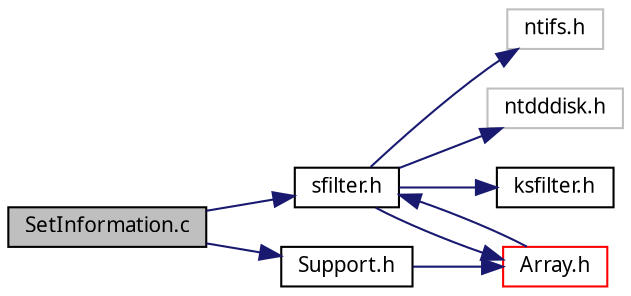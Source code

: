 digraph G
{
  edge [fontname="FreeSans.ttf",fontsize=10,labelfontname="FreeSans.ttf",labelfontsize=10];
  node [fontname="FreeSans.ttf",fontsize=10,shape=record];
  rankdir=LR;
  Node1 [label="SetInformation.c",height=0.2,width=0.4,color="black", fillcolor="grey75", style="filled" fontcolor="black"];
  Node1 -> Node2 [color="midnightblue",fontsize=10,style="solid"];
  Node2 [label="sfilter.h",height=0.2,width=0.4,color="black", fillcolor="white", style="filled",URL="$sfilter_8h.html"];
  Node2 -> Node3 [color="midnightblue",fontsize=10,style="solid"];
  Node3 [label="ntifs.h",height=0.2,width=0.4,color="grey75", fillcolor="white", style="filled"];
  Node2 -> Node4 [color="midnightblue",fontsize=10,style="solid"];
  Node4 [label="ntdddisk.h",height=0.2,width=0.4,color="grey75", fillcolor="white", style="filled"];
  Node2 -> Node5 [color="midnightblue",fontsize=10,style="solid"];
  Node5 [label="ksfilter.h",height=0.2,width=0.4,color="black", fillcolor="white", style="filled",URL="$ksfilter_8h.html"];
  Node2 -> Node6 [color="midnightblue",fontsize=10,style="solid"];
  Node6 [label="Array.h",height=0.2,width=0.4,color="red", fillcolor="white", style="filled",URL="$_array_8h.html"];
  Node6 -> Node2 [color="midnightblue",fontsize=10,style="solid"];
  Node1 -> Node7 [color="midnightblue",fontsize=10,style="solid"];
  Node7 [label="Support.h",height=0.2,width=0.4,color="black", fillcolor="white", style="filled",URL="$_support_8h.html"];
  Node7 -> Node6 [color="midnightblue",fontsize=10,style="solid"];
}
